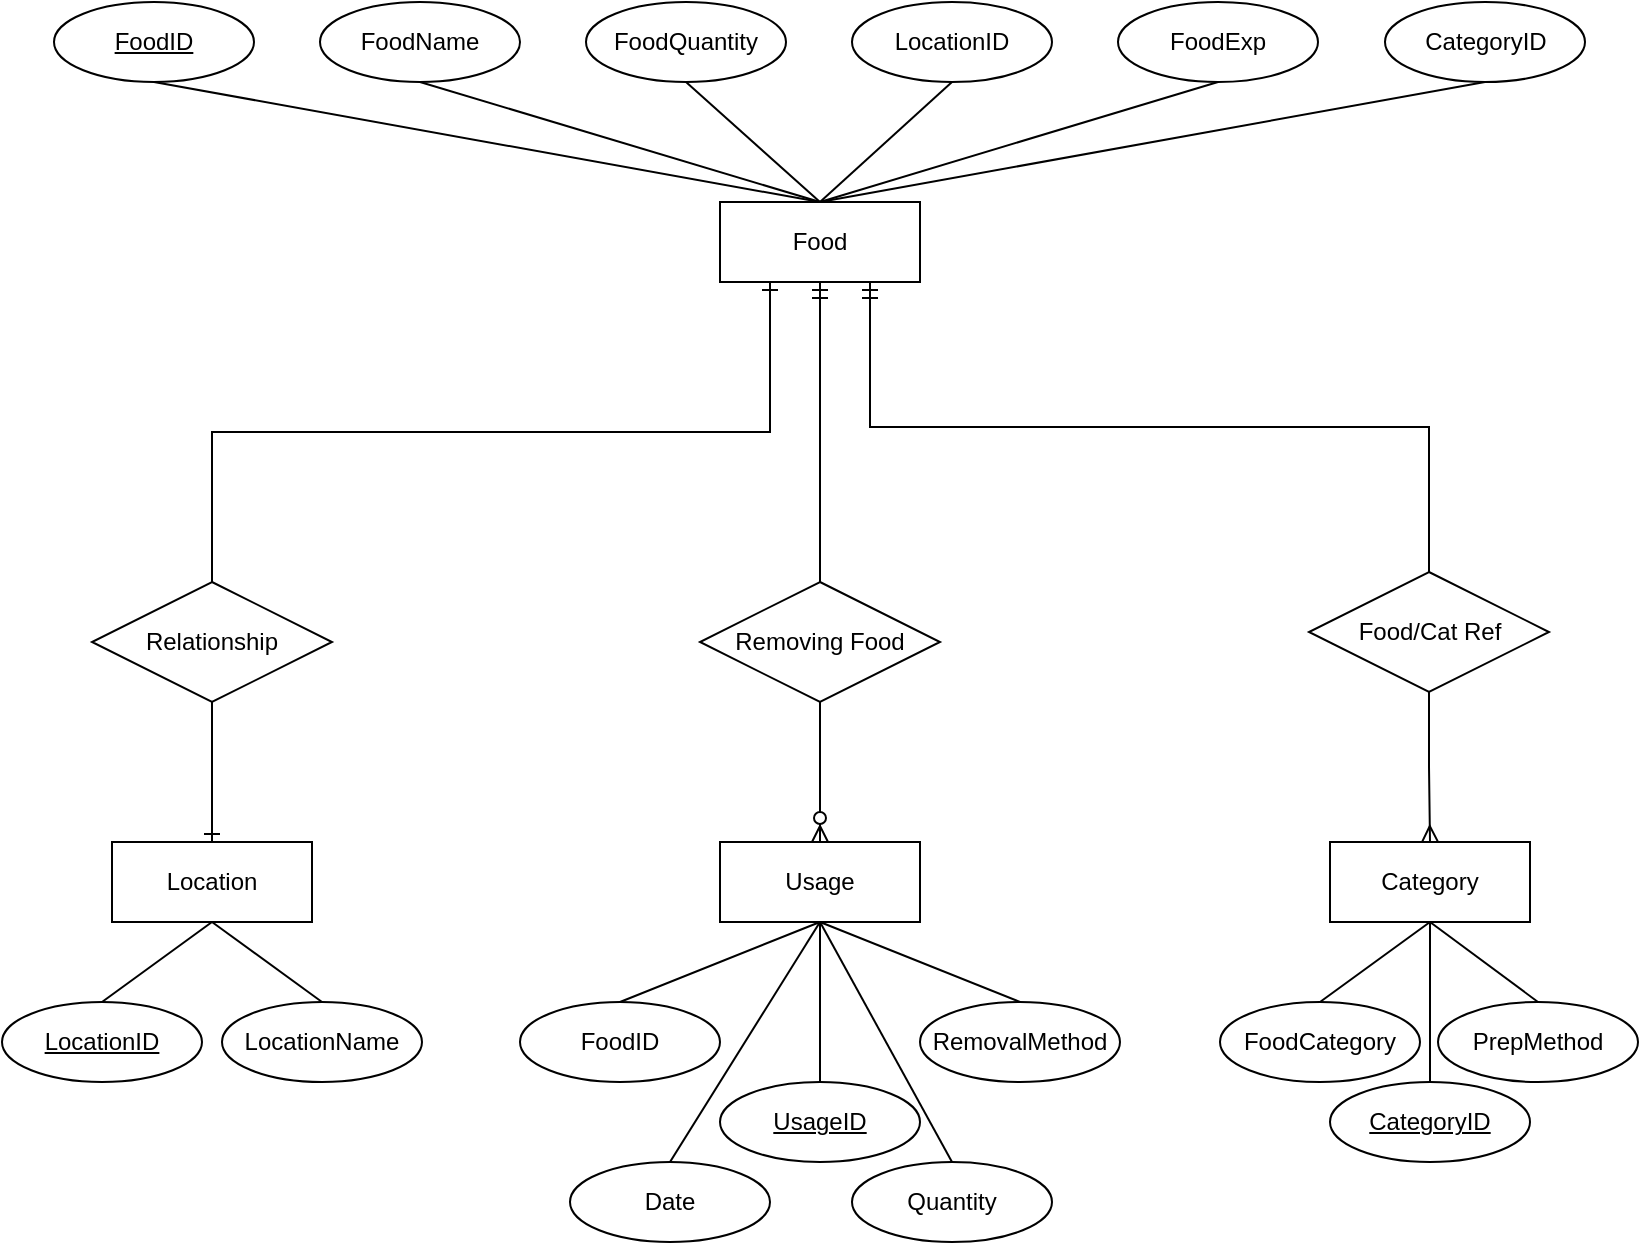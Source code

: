 <mxfile version="21.2.9" type="onedrive">
  <diagram id="R2lEEEUBdFMjLlhIrx00" name="Page-1">
    <mxGraphModel dx="1916" dy="1127" grid="1" gridSize="10" guides="1" tooltips="1" connect="1" arrows="1" fold="1" page="1" pageScale="1" pageWidth="850" pageHeight="1100" math="0" shadow="0" extFonts="Permanent Marker^https://fonts.googleapis.com/css?family=Permanent+Marker">
      <root>
        <mxCell id="0" />
        <mxCell id="1" parent="0" />
        <mxCell id="KtDuC_H_nBhKlsHV4GcM-16" style="rounded=0;orthogonalLoop=1;jettySize=auto;html=1;exitX=0.5;exitY=0;exitDx=0;exitDy=0;entryX=0.5;entryY=1;entryDx=0;entryDy=0;endArrow=none;endFill=0;" parent="1" source="KtDuC_H_nBhKlsHV4GcM-1" target="KtDuC_H_nBhKlsHV4GcM-6" edge="1">
          <mxGeometry relative="1" as="geometry" />
        </mxCell>
        <mxCell id="KtDuC_H_nBhKlsHV4GcM-17" style="rounded=0;orthogonalLoop=1;jettySize=auto;html=1;exitX=0.5;exitY=0;exitDx=0;exitDy=0;entryX=0.5;entryY=1;entryDx=0;entryDy=0;endArrow=none;endFill=0;" parent="1" source="KtDuC_H_nBhKlsHV4GcM-1" target="KtDuC_H_nBhKlsHV4GcM-5" edge="1">
          <mxGeometry relative="1" as="geometry" />
        </mxCell>
        <mxCell id="KtDuC_H_nBhKlsHV4GcM-18" style="rounded=0;orthogonalLoop=1;jettySize=auto;html=1;exitX=0.5;exitY=0;exitDx=0;exitDy=0;entryX=0.5;entryY=1;entryDx=0;entryDy=0;endArrow=none;endFill=0;" parent="1" source="KtDuC_H_nBhKlsHV4GcM-1" target="KtDuC_H_nBhKlsHV4GcM-8" edge="1">
          <mxGeometry relative="1" as="geometry" />
        </mxCell>
        <mxCell id="KtDuC_H_nBhKlsHV4GcM-19" style="rounded=0;orthogonalLoop=1;jettySize=auto;html=1;exitX=0.5;exitY=0;exitDx=0;exitDy=0;entryX=0.5;entryY=1;entryDx=0;entryDy=0;endArrow=none;endFill=0;" parent="1" source="KtDuC_H_nBhKlsHV4GcM-1" target="9ZZZTJIZWkx0l0dEXj2N-21" edge="1">
          <mxGeometry relative="1" as="geometry">
            <mxPoint x="318.5" y="160" as="targetPoint" />
          </mxGeometry>
        </mxCell>
        <mxCell id="KtDuC_H_nBhKlsHV4GcM-30" style="rounded=0;orthogonalLoop=1;jettySize=auto;html=1;exitX=0.5;exitY=0;exitDx=0;exitDy=0;endArrow=none;endFill=0;entryX=0.5;entryY=1;entryDx=0;entryDy=0;" parent="1" source="KtDuC_H_nBhKlsHV4GcM-1" target="KtDuC_H_nBhKlsHV4GcM-29" edge="1">
          <mxGeometry relative="1" as="geometry" />
        </mxCell>
        <mxCell id="KtDuC_H_nBhKlsHV4GcM-1" value="Food" style="whiteSpace=wrap;html=1;align=center;" parent="1" vertex="1">
          <mxGeometry x="375" y="190" width="100" height="40" as="geometry" />
        </mxCell>
        <mxCell id="KtDuC_H_nBhKlsHV4GcM-20" style="rounded=0;orthogonalLoop=1;jettySize=auto;html=1;exitX=0.5;exitY=1;exitDx=0;exitDy=0;endArrow=none;endFill=0;entryX=0.5;entryY=0;entryDx=0;entryDy=0;" parent="1" source="KtDuC_H_nBhKlsHV4GcM-3" target="KtDuC_H_nBhKlsHV4GcM-10" edge="1">
          <mxGeometry relative="1" as="geometry">
            <Array as="points" />
          </mxGeometry>
        </mxCell>
        <mxCell id="KtDuC_H_nBhKlsHV4GcM-21" style="rounded=0;orthogonalLoop=1;jettySize=auto;html=1;exitX=0.5;exitY=1;exitDx=0;exitDy=0;endArrow=none;endFill=0;entryX=0.5;entryY=0;entryDx=0;entryDy=0;" parent="1" source="KtDuC_H_nBhKlsHV4GcM-3" target="KtDuC_H_nBhKlsHV4GcM-11" edge="1">
          <mxGeometry relative="1" as="geometry" />
        </mxCell>
        <mxCell id="9ZZZTJIZWkx0l0dEXj2N-9" style="rounded=0;orthogonalLoop=1;jettySize=auto;html=1;exitX=0.5;exitY=1;exitDx=0;exitDy=0;entryX=0.5;entryY=1;entryDx=0;entryDy=0;endArrow=none;endFill=0;" parent="1" source="KtDuC_H_nBhKlsHV4GcM-3" target="9ZZZTJIZWkx0l0dEXj2N-8" edge="1">
          <mxGeometry relative="1" as="geometry" />
        </mxCell>
        <mxCell id="KtDuC_H_nBhKlsHV4GcM-3" value="Usage" style="whiteSpace=wrap;html=1;align=center;" parent="1" vertex="1">
          <mxGeometry x="375" y="510" width="100" height="40" as="geometry" />
        </mxCell>
        <mxCell id="KtDuC_H_nBhKlsHV4GcM-22" style="rounded=0;orthogonalLoop=1;jettySize=auto;html=1;exitX=0.5;exitY=1;exitDx=0;exitDy=0;endArrow=none;endFill=0;entryX=0.5;entryY=0;entryDx=0;entryDy=0;" parent="1" source="KtDuC_H_nBhKlsHV4GcM-4" target="KtDuC_H_nBhKlsHV4GcM-13" edge="1">
          <mxGeometry relative="1" as="geometry">
            <Array as="points" />
          </mxGeometry>
        </mxCell>
        <mxCell id="KtDuC_H_nBhKlsHV4GcM-23" style="rounded=0;orthogonalLoop=1;jettySize=auto;html=1;exitX=0.5;exitY=1;exitDx=0;exitDy=0;endArrow=none;endFill=0;entryX=0.5;entryY=0;entryDx=0;entryDy=0;" parent="1" source="KtDuC_H_nBhKlsHV4GcM-4" target="KtDuC_H_nBhKlsHV4GcM-12" edge="1">
          <mxGeometry relative="1" as="geometry">
            <mxPoint x="836.552" y="560.134" as="targetPoint" />
          </mxGeometry>
        </mxCell>
        <mxCell id="KtDuC_H_nBhKlsHV4GcM-4" value="Category" style="whiteSpace=wrap;html=1;align=center;" parent="1" vertex="1">
          <mxGeometry x="680" y="510" width="100" height="40" as="geometry" />
        </mxCell>
        <mxCell id="KtDuC_H_nBhKlsHV4GcM-5" value="FoodExp" style="ellipse;whiteSpace=wrap;html=1;align=center;" parent="1" vertex="1">
          <mxGeometry x="574" y="90" width="100" height="40" as="geometry" />
        </mxCell>
        <mxCell id="KtDuC_H_nBhKlsHV4GcM-6" value="CategoryID" style="ellipse;whiteSpace=wrap;html=1;align=center;" parent="1" vertex="1">
          <mxGeometry x="707.5" y="90" width="100" height="40" as="geometry" />
        </mxCell>
        <mxCell id="KtDuC_H_nBhKlsHV4GcM-8" value="FoodName" style="ellipse;whiteSpace=wrap;html=1;align=center;" parent="1" vertex="1">
          <mxGeometry x="175" y="90" width="100" height="40" as="geometry" />
        </mxCell>
        <mxCell id="KtDuC_H_nBhKlsHV4GcM-10" value="FoodID" style="ellipse;whiteSpace=wrap;html=1;align=center;" parent="1" vertex="1">
          <mxGeometry x="275" y="590" width="100" height="40" as="geometry" />
        </mxCell>
        <mxCell id="KtDuC_H_nBhKlsHV4GcM-11" value="RemovalMethod" style="ellipse;whiteSpace=wrap;html=1;align=center;" parent="1" vertex="1">
          <mxGeometry x="475" y="590" width="100" height="40" as="geometry" />
        </mxCell>
        <mxCell id="KtDuC_H_nBhKlsHV4GcM-12" value="FoodCategory" style="ellipse;whiteSpace=wrap;html=1;align=center;" parent="1" vertex="1">
          <mxGeometry x="625" y="590" width="100" height="40" as="geometry" />
        </mxCell>
        <mxCell id="KtDuC_H_nBhKlsHV4GcM-13" value="PrepMethod" style="ellipse;whiteSpace=wrap;html=1;align=center;" parent="1" vertex="1">
          <mxGeometry x="734" y="590" width="100" height="40" as="geometry" />
        </mxCell>
        <mxCell id="KtDuC_H_nBhKlsHV4GcM-26" style="rounded=0;orthogonalLoop=1;jettySize=auto;html=1;endArrow=none;endFill=0;entryX=0.5;entryY=0;entryDx=0;entryDy=0;exitX=0.5;exitY=1;exitDx=0;exitDy=0;" parent="1" source="KtDuC_H_nBhKlsHV4GcM-14" target="KtDuC_H_nBhKlsHV4GcM-1" edge="1">
          <mxGeometry relative="1" as="geometry">
            <mxPoint x="271" y="110" as="sourcePoint" />
          </mxGeometry>
        </mxCell>
        <mxCell id="KtDuC_H_nBhKlsHV4GcM-14" value="LocationID" style="ellipse;whiteSpace=wrap;html=1;align=center;" parent="1" vertex="1">
          <mxGeometry x="441" y="90" width="100" height="40" as="geometry" />
        </mxCell>
        <mxCell id="KtDuC_H_nBhKlsHV4GcM-29" value="FoodQuantity" style="ellipse;whiteSpace=wrap;html=1;align=center;" parent="1" vertex="1">
          <mxGeometry x="308" y="90" width="100" height="40" as="geometry" />
        </mxCell>
        <mxCell id="KtDuC_H_nBhKlsHV4GcM-33" value="Removing Food" style="shape=rhombus;perimeter=rhombusPerimeter;whiteSpace=wrap;html=1;align=center;" parent="1" vertex="1">
          <mxGeometry x="365" y="380" width="120" height="60" as="geometry" />
        </mxCell>
        <mxCell id="KtDuC_H_nBhKlsHV4GcM-35" value="" style="fontSize=12;html=1;endArrow=ERzeroToMany;endFill=1;rounded=0;entryX=0.5;entryY=0;entryDx=0;entryDy=0;exitX=0.5;exitY=1;exitDx=0;exitDy=0;edgeStyle=orthogonalEdgeStyle;" parent="1" source="KtDuC_H_nBhKlsHV4GcM-33" target="KtDuC_H_nBhKlsHV4GcM-3" edge="1">
          <mxGeometry width="100" height="100" relative="1" as="geometry">
            <mxPoint x="300" y="530" as="sourcePoint" />
            <mxPoint x="395" y="440" as="targetPoint" />
          </mxGeometry>
        </mxCell>
        <mxCell id="KtDuC_H_nBhKlsHV4GcM-36" value="" style="edgeStyle=orthogonalEdgeStyle;fontSize=12;html=1;endArrow=ERmandOne;rounded=0;entryX=0.5;entryY=1;entryDx=0;entryDy=0;exitX=0.5;exitY=0;exitDx=0;exitDy=0;" parent="1" source="KtDuC_H_nBhKlsHV4GcM-33" target="KtDuC_H_nBhKlsHV4GcM-1" edge="1">
          <mxGeometry width="100" height="100" relative="1" as="geometry">
            <mxPoint x="351" y="200" as="sourcePoint" />
            <mxPoint x="432" y="160" as="targetPoint" />
          </mxGeometry>
        </mxCell>
        <mxCell id="KtDuC_H_nBhKlsHV4GcM-37" value="Food/Cat Ref" style="shape=rhombus;perimeter=rhombusPerimeter;whiteSpace=wrap;html=1;align=center;" parent="1" vertex="1">
          <mxGeometry x="669.5" y="375" width="120" height="60" as="geometry" />
        </mxCell>
        <mxCell id="KtDuC_H_nBhKlsHV4GcM-38" value="" style="edgeStyle=orthogonalEdgeStyle;fontSize=12;html=1;endArrow=ERmany;rounded=0;exitX=0.5;exitY=1;exitDx=0;exitDy=0;entryX=0.5;entryY=0;entryDx=0;entryDy=0;" parent="1" source="KtDuC_H_nBhKlsHV4GcM-37" target="KtDuC_H_nBhKlsHV4GcM-4" edge="1">
          <mxGeometry width="100" height="100" relative="1" as="geometry">
            <mxPoint x="899.5" y="475" as="sourcePoint" />
            <mxPoint x="889.5" y="505" as="targetPoint" />
          </mxGeometry>
        </mxCell>
        <mxCell id="KtDuC_H_nBhKlsHV4GcM-40" value="" style="fontSize=12;html=1;endArrow=ERmandOne;rounded=0;entryX=0.75;entryY=1;entryDx=0;entryDy=0;edgeStyle=orthogonalEdgeStyle;exitX=0.5;exitY=0;exitDx=0;exitDy=0;" parent="1" source="KtDuC_H_nBhKlsHV4GcM-37" target="KtDuC_H_nBhKlsHV4GcM-1" edge="1">
          <mxGeometry width="100" height="100" relative="1" as="geometry">
            <mxPoint x="432" y="370" as="sourcePoint" />
            <mxPoint x="221" y="280" as="targetPoint" />
          </mxGeometry>
        </mxCell>
        <mxCell id="9ZZZTJIZWkx0l0dEXj2N-15" style="rounded=0;orthogonalLoop=1;jettySize=auto;html=1;exitX=0.5;exitY=1;exitDx=0;exitDy=0;entryX=0.5;entryY=0;entryDx=0;entryDy=0;endArrow=none;endFill=0;" parent="1" source="9ZZZTJIZWkx0l0dEXj2N-5" target="9ZZZTJIZWkx0l0dEXj2N-11" edge="1">
          <mxGeometry relative="1" as="geometry" />
        </mxCell>
        <mxCell id="9ZZZTJIZWkx0l0dEXj2N-5" value="Location" style="whiteSpace=wrap;html=1;align=center;" parent="1" vertex="1">
          <mxGeometry x="71" y="510" width="100" height="40" as="geometry" />
        </mxCell>
        <mxCell id="9ZZZTJIZWkx0l0dEXj2N-10" style="rounded=0;orthogonalLoop=1;jettySize=auto;html=1;exitX=0.5;exitY=0;exitDx=0;exitDy=0;endArrow=none;endFill=0;" parent="1" source="9ZZZTJIZWkx0l0dEXj2N-7" target="KtDuC_H_nBhKlsHV4GcM-4" edge="1">
          <mxGeometry relative="1" as="geometry" />
        </mxCell>
        <mxCell id="9ZZZTJIZWkx0l0dEXj2N-7" value="CategoryID" style="ellipse;whiteSpace=wrap;html=1;align=center;fontStyle=4;" parent="1" vertex="1">
          <mxGeometry x="680" y="630" width="100" height="40" as="geometry" />
        </mxCell>
        <mxCell id="9ZZZTJIZWkx0l0dEXj2N-8" value="UsageID" style="ellipse;whiteSpace=wrap;html=1;align=center;fontStyle=4;" parent="1" vertex="1">
          <mxGeometry x="375" y="630" width="100" height="40" as="geometry" />
        </mxCell>
        <mxCell id="9ZZZTJIZWkx0l0dEXj2N-11" value="LocationID" style="ellipse;whiteSpace=wrap;html=1;align=center;fontStyle=4;" parent="1" vertex="1">
          <mxGeometry x="16" y="590" width="100" height="40" as="geometry" />
        </mxCell>
        <mxCell id="9ZZZTJIZWkx0l0dEXj2N-16" style="rounded=0;orthogonalLoop=1;jettySize=auto;html=1;exitX=0.5;exitY=0;exitDx=0;exitDy=0;endArrow=none;endFill=0;entryX=0.5;entryY=1;entryDx=0;entryDy=0;" parent="1" source="9ZZZTJIZWkx0l0dEXj2N-14" edge="1" target="9ZZZTJIZWkx0l0dEXj2N-5">
          <mxGeometry relative="1" as="geometry">
            <mxPoint x="120" y="560" as="targetPoint" />
          </mxGeometry>
        </mxCell>
        <mxCell id="9ZZZTJIZWkx0l0dEXj2N-14" value="LocationName" style="ellipse;whiteSpace=wrap;html=1;align=center;" parent="1" vertex="1">
          <mxGeometry x="126" y="590" width="100" height="40" as="geometry" />
        </mxCell>
        <mxCell id="9ZZZTJIZWkx0l0dEXj2N-18" value="" style="fontSize=12;html=1;endArrow=ERone;endFill=1;rounded=0;edgeStyle=orthogonalEdgeStyle;entryX=0.5;entryY=0;entryDx=0;entryDy=0;exitX=0.5;exitY=1;exitDx=0;exitDy=0;" parent="1" source="9ZZZTJIZWkx0l0dEXj2N-19" target="9ZZZTJIZWkx0l0dEXj2N-5" edge="1">
          <mxGeometry width="100" height="100" relative="1" as="geometry">
            <mxPoint x="121" y="420" as="sourcePoint" />
            <mxPoint x="206" y="490" as="targetPoint" />
          </mxGeometry>
        </mxCell>
        <mxCell id="9ZZZTJIZWkx0l0dEXj2N-19" value="Relationship" style="shape=rhombus;perimeter=rhombusPerimeter;whiteSpace=wrap;html=1;align=center;" parent="1" vertex="1">
          <mxGeometry x="61" y="380" width="120" height="60" as="geometry" />
        </mxCell>
        <mxCell id="9ZZZTJIZWkx0l0dEXj2N-20" value="" style="fontSize=12;html=1;endArrow=ERone;endFill=1;rounded=0;entryX=0.25;entryY=1;entryDx=0;entryDy=0;exitX=0.5;exitY=0;exitDx=0;exitDy=0;edgeStyle=orthogonalEdgeStyle;" parent="1" source="9ZZZTJIZWkx0l0dEXj2N-19" target="KtDuC_H_nBhKlsHV4GcM-1" edge="1">
          <mxGeometry width="100" height="100" relative="1" as="geometry">
            <mxPoint x="211" y="360" as="sourcePoint" />
            <mxPoint x="311" y="260" as="targetPoint" />
          </mxGeometry>
        </mxCell>
        <mxCell id="9ZZZTJIZWkx0l0dEXj2N-21" value="FoodID" style="ellipse;whiteSpace=wrap;html=1;align=center;fontStyle=4;" parent="1" vertex="1">
          <mxGeometry x="42" y="90" width="100" height="40" as="geometry" />
        </mxCell>
        <mxCell id="9xyU2YzR7Pa1OuIfRrfN-3" style="rounded=0;orthogonalLoop=1;jettySize=auto;html=1;exitX=0.5;exitY=0;exitDx=0;exitDy=0;entryX=0.5;entryY=1;entryDx=0;entryDy=0;endArrow=none;endFill=0;" edge="1" parent="1" source="9xyU2YzR7Pa1OuIfRrfN-1" target="KtDuC_H_nBhKlsHV4GcM-3">
          <mxGeometry relative="1" as="geometry" />
        </mxCell>
        <mxCell id="9xyU2YzR7Pa1OuIfRrfN-1" value="Date" style="ellipse;whiteSpace=wrap;html=1;align=center;" vertex="1" parent="1">
          <mxGeometry x="300" y="670" width="100" height="40" as="geometry" />
        </mxCell>
        <mxCell id="9xyU2YzR7Pa1OuIfRrfN-4" style="rounded=0;orthogonalLoop=1;jettySize=auto;html=1;exitX=0.5;exitY=0;exitDx=0;exitDy=0;entryX=0.5;entryY=1;entryDx=0;entryDy=0;endArrow=none;endFill=0;" edge="1" parent="1" source="9xyU2YzR7Pa1OuIfRrfN-2" target="KtDuC_H_nBhKlsHV4GcM-3">
          <mxGeometry relative="1" as="geometry">
            <mxPoint x="421" y="550" as="targetPoint" />
          </mxGeometry>
        </mxCell>
        <mxCell id="9xyU2YzR7Pa1OuIfRrfN-2" value="Quantity" style="ellipse;whiteSpace=wrap;html=1;align=center;" vertex="1" parent="1">
          <mxGeometry x="441" y="670" width="100" height="40" as="geometry" />
        </mxCell>
      </root>
    </mxGraphModel>
  </diagram>
</mxfile>
